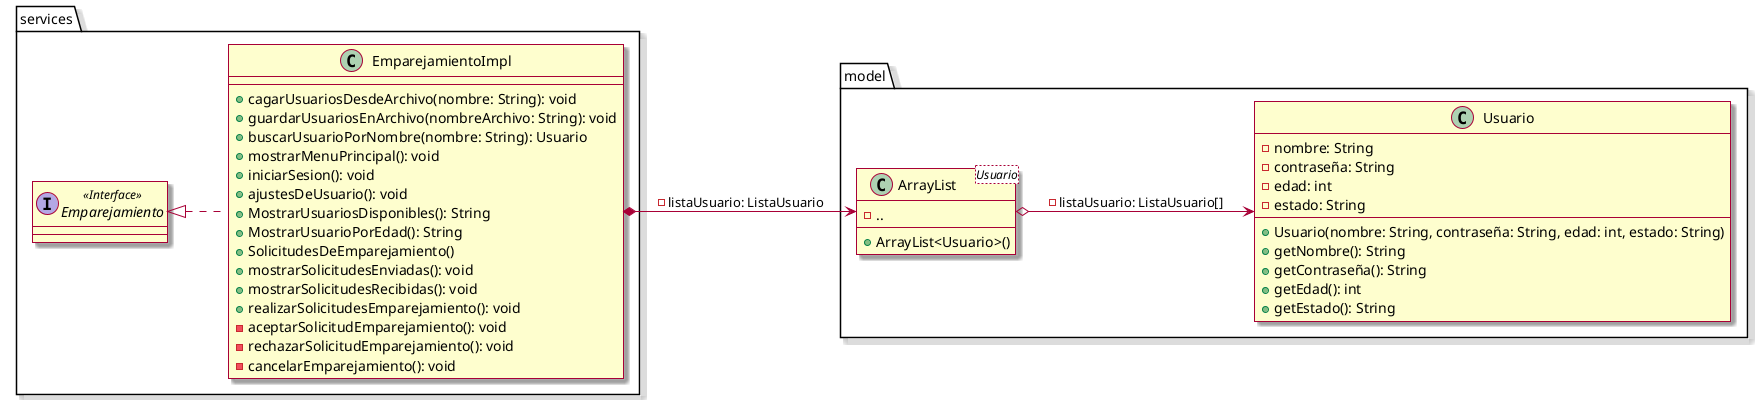 @startuml
left to right direction
skin rose
set separator none
!pragma useIntermediatePackages false
package services{
    interface Emparejamiento<<Interface>> {
    }

    class EmparejamientoImpl {
    +cagarUsuariosDesdeArchivo(nombre: String): void
    +guardarUsuariosEnArchivo(nombreArchivo: String): void
    +buscarUsuarioPorNombre(nombre: String): Usuario
    +mostrarMenuPrincipal(): void
    +iniciarSesion(): void
    +ajustesDeUsuario(): void
    +MostrarUsuariosDisponibles(): String
    +MostrarUsuarioPorEdad(): String
    +SolicitudesDeEmparejamiento()
    +mostrarSolicitudesEnviadas(): void
    +mostrarSolicitudesRecibidas(): void
    +realizarSolicitudesEmparejamiento(): void
    -aceptarSolicitudEmparejamiento(): void
    -rechazarSolicitudEmparejamiento(): void
    -cancelarEmparejamiento(): void
    }
}
package model{
    class ArrayList<Usuario>{
        -..
        +ArrayList<Usuario>()
    }
    class Usuario{
        -nombre: String
        -contraseña: String
        -edad: int
        -estado: String
        +Usuario(nombre: String, contraseña: String, edad: int, estado: String)
        +getNombre(): String
        +getContraseña(): String
        +getEdad(): int
        +getEstado(): String
    }

}
ArrayList o--> Usuario: -listaUsuario: ListaUsuario[]
Emparejamiento <|.. EmparejamientoImpl
EmparejamientoImpl *--> ArrayList: -listaUsuario: ListaUsuario

@enduml